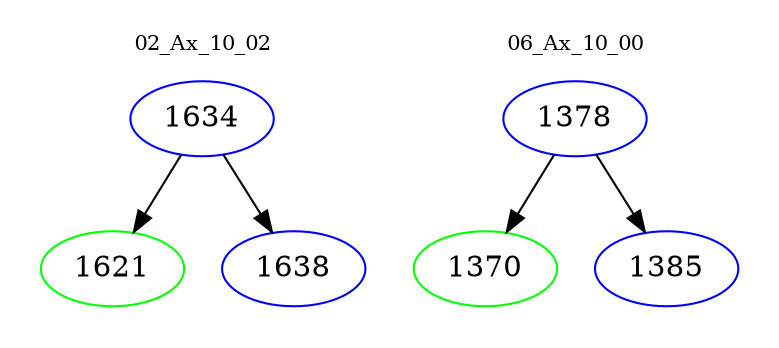 digraph{
subgraph cluster_0 {
color = white
label = "02_Ax_10_02";
fontsize=10;
T0_1634 [label="1634", color="blue"]
T0_1634 -> T0_1621 [color="black"]
T0_1621 [label="1621", color="green"]
T0_1634 -> T0_1638 [color="black"]
T0_1638 [label="1638", color="blue"]
}
subgraph cluster_1 {
color = white
label = "06_Ax_10_00";
fontsize=10;
T1_1378 [label="1378", color="blue"]
T1_1378 -> T1_1370 [color="black"]
T1_1370 [label="1370", color="green"]
T1_1378 -> T1_1385 [color="black"]
T1_1385 [label="1385", color="blue"]
}
}
